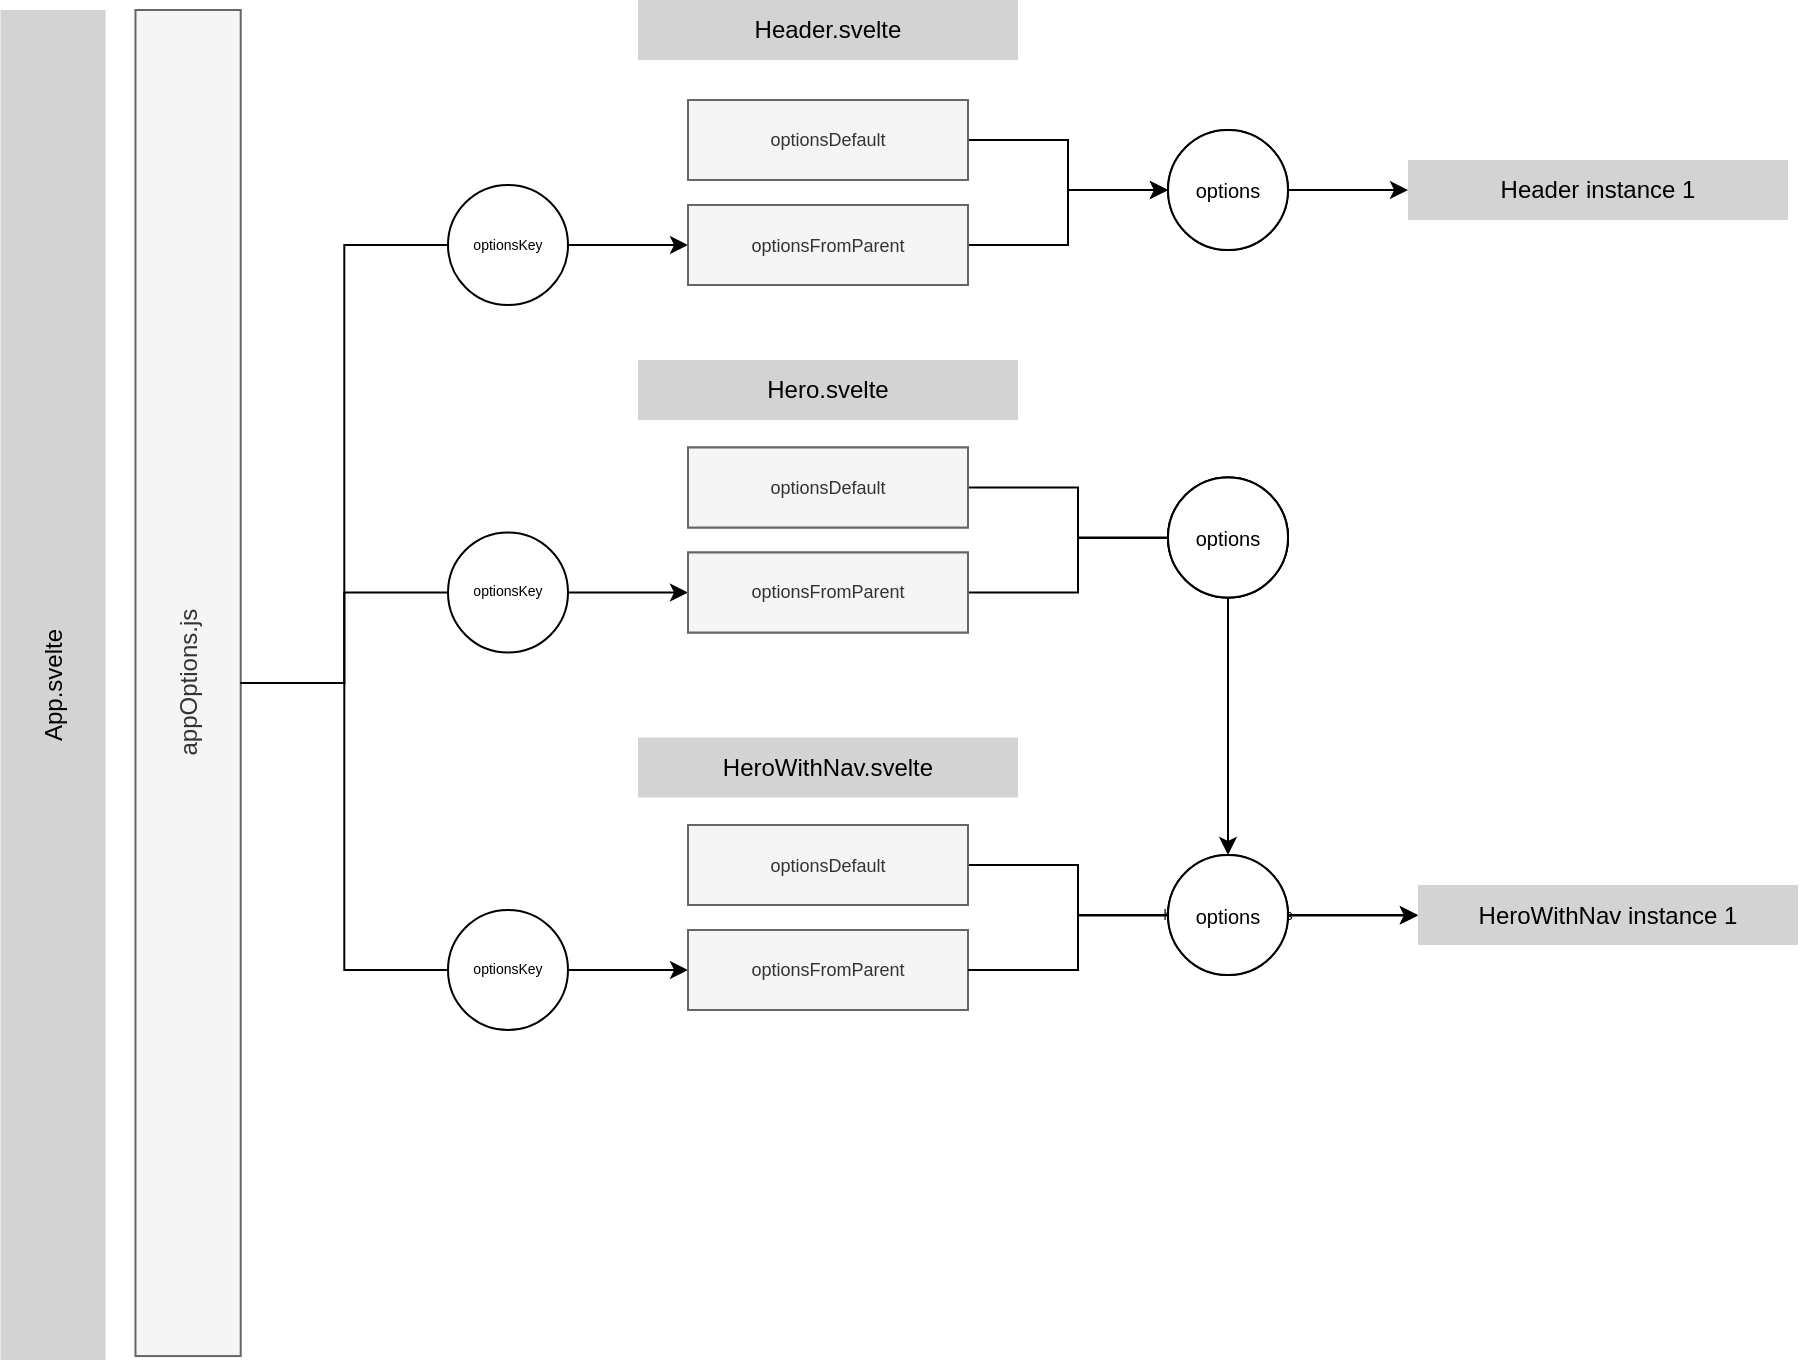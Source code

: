 <mxfile version="20.8.5" type="github">
  <diagram id="IGUBsqEvJBDToRgxuwG9" name="Page-1">
    <mxGraphModel dx="1179" dy="650" grid="1" gridSize="10" guides="1" tooltips="1" connect="1" arrows="1" fold="1" page="1" pageScale="1" pageWidth="1100" pageHeight="1700" math="0" shadow="0">
      <root>
        <mxCell id="0" />
        <mxCell id="1" parent="0" />
        <mxCell id="0CWngfslQhV5JmRdgVPv-1" value="App.svelte" style="text;html=1;strokeColor=none;fillColor=lightGray;align=center;verticalAlign=middle;whiteSpace=wrap;rounded=0;rotation=-90;" parent="1" vertex="1">
          <mxGeometry x="-300" y="326.25" width="675" height="52.5" as="geometry" />
        </mxCell>
        <mxCell id="PyMM_Ea5d_zF53Q1OTcc-1" style="edgeStyle=orthogonalEdgeStyle;rounded=0;orthogonalLoop=1;jettySize=auto;html=1;entryX=0;entryY=0.5;entryDx=0;entryDy=0;startArrow=none;" parent="1" source="p-qXgTiJX87faGTN7LrM-1" target="0CWngfslQhV5JmRdgVPv-7" edge="1">
          <mxGeometry relative="1" as="geometry" />
        </mxCell>
        <mxCell id="PyMM_Ea5d_zF53Q1OTcc-2" style="edgeStyle=orthogonalEdgeStyle;rounded=0;orthogonalLoop=1;jettySize=auto;html=1;entryX=0;entryY=0.5;entryDx=0;entryDy=0;startArrow=none;" parent="1" source="p-qXgTiJX87faGTN7LrM-8" target="0CWngfslQhV5JmRdgVPv-14" edge="1">
          <mxGeometry relative="1" as="geometry" />
        </mxCell>
        <mxCell id="p-qXgTiJX87faGTN7LrM-31" style="edgeStyle=orthogonalEdgeStyle;rounded=0;orthogonalLoop=1;jettySize=auto;html=1;entryX=0;entryY=0.5;entryDx=0;entryDy=0;fontSize=5;startArrow=none;" parent="1" source="p-qXgTiJX87faGTN7LrM-19" target="p-qXgTiJX87faGTN7LrM-16" edge="1">
          <mxGeometry relative="1" as="geometry" />
        </mxCell>
        <mxCell id="0CWngfslQhV5JmRdgVPv-4" value="appOptions.js" style="text;html=1;align=center;verticalAlign=middle;whiteSpace=wrap;rounded=0;rotation=-90;fillColor=#f5f5f5;fontColor=#333333;strokeColor=#666666;" parent="1" vertex="1">
          <mxGeometry x="-231.47" y="325.21" width="673.03" height="52.61" as="geometry" />
        </mxCell>
        <mxCell id="0CWngfslQhV5JmRdgVPv-5" value="Header.svelte" style="text;html=1;strokeColor=none;fillColor=lightGray;align=center;verticalAlign=middle;whiteSpace=wrap;rounded=0;rotation=0;" parent="1" vertex="1">
          <mxGeometry x="330" y="10" width="190" height="30" as="geometry" />
        </mxCell>
        <mxCell id="p-qXgTiJX87faGTN7LrM-4" style="edgeStyle=orthogonalEdgeStyle;rounded=0;orthogonalLoop=1;jettySize=auto;html=1;entryX=0;entryY=0.5;entryDx=0;entryDy=0;fontSize=7;" parent="1" source="0CWngfslQhV5JmRdgVPv-6" target="p-qXgTiJX87faGTN7LrM-3" edge="1">
          <mxGeometry relative="1" as="geometry" />
        </mxCell>
        <mxCell id="0CWngfslQhV5JmRdgVPv-6" value="headerOptionsDefault" style="text;html=1;align=center;verticalAlign=middle;whiteSpace=wrap;rounded=0;rotation=0;fillColor=#f5f5f5;fontColor=#333333;strokeColor=#666666;" parent="1" vertex="1">
          <mxGeometry x="355" y="60" width="140" height="40" as="geometry" />
        </mxCell>
        <mxCell id="p-qXgTiJX87faGTN7LrM-5" style="edgeStyle=orthogonalEdgeStyle;rounded=0;orthogonalLoop=1;jettySize=auto;html=1;entryX=0;entryY=0.5;entryDx=0;entryDy=0;fontSize=7;" parent="1" source="0CWngfslQhV5JmRdgVPv-7" target="p-qXgTiJX87faGTN7LrM-3" edge="1">
          <mxGeometry relative="1" as="geometry" />
        </mxCell>
        <mxCell id="0CWngfslQhV5JmRdgVPv-7" value="heroOptionsFromParent" style="text;html=1;align=center;verticalAlign=middle;whiteSpace=wrap;rounded=0;rotation=0;fillColor=#f5f5f5;fontColor=#333333;strokeColor=#666666;" parent="1" vertex="1">
          <mxGeometry x="355" y="112.5" width="140" height="40" as="geometry" />
        </mxCell>
        <mxCell id="0CWngfslQhV5JmRdgVPv-19" style="edgeStyle=orthogonalEdgeStyle;rounded=0;orthogonalLoop=1;jettySize=auto;html=1;entryX=0.583;entryY=0.688;entryDx=0;entryDy=0;entryPerimeter=0;" parent="1" source="0CWngfslQhV5JmRdgVPv-12" target="p-qXgTiJX87faGTN7LrM-29" edge="1">
          <mxGeometry relative="1" as="geometry">
            <mxPoint x="720.0" y="279.034" as="targetPoint" />
            <Array as="points">
              <mxPoint x="550" y="254" />
              <mxPoint x="550" y="279" />
              <mxPoint x="630" y="279" />
            </Array>
          </mxGeometry>
        </mxCell>
        <mxCell id="0CWngfslQhV5JmRdgVPv-12" value="heroOptionsDefault" style="text;html=1;align=center;verticalAlign=middle;whiteSpace=wrap;rounded=0;rotation=0;fillColor=#f5f5f5;fontColor=#333333;strokeColor=#666666;" parent="1" vertex="1">
          <mxGeometry x="355" y="233.75" width="140" height="40" as="geometry" />
        </mxCell>
        <mxCell id="0CWngfslQhV5JmRdgVPv-14" value="heroOptionsFromParent" style="text;html=1;align=center;verticalAlign=middle;whiteSpace=wrap;rounded=0;rotation=0;fillColor=#f5f5f5;fontColor=#333333;strokeColor=#666666;" parent="1" vertex="1">
          <mxGeometry x="355" y="286.25" width="140" height="40" as="geometry" />
        </mxCell>
        <mxCell id="PyMM_Ea5d_zF53Q1OTcc-4" value="Header instance 1" style="text;html=1;strokeColor=none;fillColor=lightGray;align=center;verticalAlign=middle;whiteSpace=wrap;rounded=0;rotation=0;" parent="1" vertex="1">
          <mxGeometry x="715" y="90" width="190" height="30" as="geometry" />
        </mxCell>
        <mxCell id="p-qXgTiJX87faGTN7LrM-2" value="" style="edgeStyle=orthogonalEdgeStyle;rounded=0;orthogonalLoop=1;jettySize=auto;html=1;entryX=0;entryY=0.5;entryDx=0;entryDy=0;endArrow=none;" parent="1" source="0CWngfslQhV5JmRdgVPv-4" target="p-qXgTiJX87faGTN7LrM-1" edge="1">
          <mxGeometry relative="1" as="geometry">
            <mxPoint x="131.355" y="243.002" as="sourcePoint" />
            <mxPoint x="235.0" y="132.5" as="targetPoint" />
          </mxGeometry>
        </mxCell>
        <mxCell id="p-qXgTiJX87faGTN7LrM-1" value="optionsKey" style="ellipse;whiteSpace=wrap;html=1;fontSize=7;" parent="1" vertex="1">
          <mxGeometry x="235" y="102.5" width="60" height="60" as="geometry" />
        </mxCell>
        <mxCell id="p-qXgTiJX87faGTN7LrM-6" style="edgeStyle=orthogonalEdgeStyle;rounded=0;orthogonalLoop=1;jettySize=auto;html=1;entryX=0;entryY=0.5;entryDx=0;entryDy=0;fontSize=7;" parent="1" source="p-qXgTiJX87faGTN7LrM-3" target="PyMM_Ea5d_zF53Q1OTcc-4" edge="1">
          <mxGeometry relative="1" as="geometry" />
        </mxCell>
        <mxCell id="p-qXgTiJX87faGTN7LrM-3" value="options" style="ellipse;whiteSpace=wrap;html=1;fontSize=5;" parent="1" vertex="1">
          <mxGeometry x="595" y="75" width="60" height="60" as="geometry" />
        </mxCell>
        <mxCell id="p-qXgTiJX87faGTN7LrM-7" value="Hero.svelte" style="text;html=1;strokeColor=none;fillColor=lightGray;align=center;verticalAlign=middle;whiteSpace=wrap;rounded=0;rotation=0;" parent="1" vertex="1">
          <mxGeometry x="330" y="190" width="190" height="30" as="geometry" />
        </mxCell>
        <mxCell id="p-qXgTiJX87faGTN7LrM-9" value="" style="edgeStyle=orthogonalEdgeStyle;rounded=0;orthogonalLoop=1;jettySize=auto;html=1;entryX=0;entryY=0.5;entryDx=0;entryDy=0;endArrow=none;" parent="1" source="0CWngfslQhV5JmRdgVPv-4" target="p-qXgTiJX87faGTN7LrM-8" edge="1">
          <mxGeometry relative="1" as="geometry">
            <mxPoint x="131.35" y="351.515" as="sourcePoint" />
            <mxPoint x="355.0" y="306.25" as="targetPoint" />
          </mxGeometry>
        </mxCell>
        <mxCell id="p-qXgTiJX87faGTN7LrM-8" value="optionsKey" style="ellipse;whiteSpace=wrap;html=1;fontSize=7;" parent="1" vertex="1">
          <mxGeometry x="235" y="276.25" width="60" height="60" as="geometry" />
        </mxCell>
        <mxCell id="p-qXgTiJX87faGTN7LrM-11" value="" style="edgeStyle=orthogonalEdgeStyle;rounded=0;orthogonalLoop=1;jettySize=auto;html=1;entryX=0;entryY=0.5;entryDx=0;entryDy=0;endArrow=none;" parent="1" source="0CWngfslQhV5JmRdgVPv-14" target="p-qXgTiJX87faGTN7LrM-10" edge="1">
          <mxGeometry relative="1" as="geometry">
            <mxPoint x="495.0" y="306.276" as="sourcePoint" />
            <mxPoint x="720.0" y="278.75" as="targetPoint" />
            <Array as="points">
              <mxPoint x="550" y="306" />
              <mxPoint x="550" y="279" />
            </Array>
          </mxGeometry>
        </mxCell>
        <mxCell id="p-qXgTiJX87faGTN7LrM-10" value="headerOptions" style="ellipse;whiteSpace=wrap;html=1;fontSize=7;" parent="1" vertex="1">
          <mxGeometry x="595" y="248.75" width="60" height="60" as="geometry" />
        </mxCell>
        <mxCell id="p-qXgTiJX87faGTN7LrM-13" style="edgeStyle=orthogonalEdgeStyle;rounded=0;orthogonalLoop=1;jettySize=auto;html=1;" parent="1" source="p-qXgTiJX87faGTN7LrM-14" target="p-qXgTiJX87faGTN7LrM-17" edge="1">
          <mxGeometry relative="1" as="geometry">
            <Array as="points">
              <mxPoint x="550" y="442.75" />
              <mxPoint x="550" y="467.75" />
            </Array>
          </mxGeometry>
        </mxCell>
        <mxCell id="p-qXgTiJX87faGTN7LrM-14" value="optionsDefault" style="text;html=1;align=center;verticalAlign=middle;whiteSpace=wrap;rounded=0;rotation=0;fillColor=#f5f5f5;fontColor=#333333;strokeColor=#666666;fontSize=9;" parent="1" vertex="1">
          <mxGeometry x="355" y="422.5" width="140" height="40" as="geometry" />
        </mxCell>
        <mxCell id="p-qXgTiJX87faGTN7LrM-15" style="edgeStyle=orthogonalEdgeStyle;rounded=0;orthogonalLoop=1;jettySize=auto;html=1;entryX=0;entryY=0.5;entryDx=0;entryDy=0;startArrow=none;" parent="1" source="p-qXgTiJX87faGTN7LrM-21" target="p-qXgTiJX87faGTN7LrM-17" edge="1">
          <mxGeometry relative="1" as="geometry" />
        </mxCell>
        <mxCell id="p-qXgTiJX87faGTN7LrM-16" value="optionsFromParent" style="text;html=1;align=center;verticalAlign=middle;whiteSpace=wrap;rounded=0;rotation=0;fillColor=#f5f5f5;fontColor=#333333;strokeColor=#666666;fontSize=9;" parent="1" vertex="1">
          <mxGeometry x="355" y="475" width="140" height="40" as="geometry" />
        </mxCell>
        <mxCell id="p-qXgTiJX87faGTN7LrM-17" value="HeroWithNav instance 1" style="text;html=1;strokeColor=none;fillColor=lightGray;align=center;verticalAlign=middle;whiteSpace=wrap;rounded=0;rotation=0;" parent="1" vertex="1">
          <mxGeometry x="720" y="452.5" width="190" height="30" as="geometry" />
        </mxCell>
        <mxCell id="p-qXgTiJX87faGTN7LrM-18" value="HeroWithNav.svelte" style="text;html=1;strokeColor=none;fillColor=lightGray;align=center;verticalAlign=middle;whiteSpace=wrap;rounded=0;rotation=0;" parent="1" vertex="1">
          <mxGeometry x="330" y="378.75" width="190" height="30" as="geometry" />
        </mxCell>
        <mxCell id="p-qXgTiJX87faGTN7LrM-20" value="" style="edgeStyle=orthogonalEdgeStyle;rounded=0;orthogonalLoop=1;jettySize=auto;html=1;entryX=0;entryY=0.5;entryDx=0;entryDy=0;endArrow=none;" parent="1" source="p-qXgTiJX87faGTN7LrM-16" target="p-qXgTiJX87faGTN7LrM-21" edge="1">
          <mxGeometry relative="1" as="geometry">
            <mxPoint x="495.0" y="495.026" as="sourcePoint" />
            <mxPoint x="720.0" y="467.5" as="targetPoint" />
            <Array as="points">
              <mxPoint x="550" y="494.75" />
              <mxPoint x="550" y="467.75" />
            </Array>
          </mxGeometry>
        </mxCell>
        <mxCell id="p-qXgTiJX87faGTN7LrM-21" value="heroWithNavOptions" style="ellipse;whiteSpace=wrap;html=1;fontSize=7;" parent="1" vertex="1">
          <mxGeometry x="595" y="437.5" width="60" height="60" as="geometry" />
        </mxCell>
        <mxCell id="p-qXgTiJX87faGTN7LrM-22" value="headerOptionsDefault" style="text;html=1;align=center;verticalAlign=middle;whiteSpace=wrap;rounded=0;rotation=0;fillColor=#f5f5f5;fontColor=#333333;strokeColor=#666666;" parent="1" vertex="1">
          <mxGeometry x="355" y="60" width="140" height="40" as="geometry" />
        </mxCell>
        <mxCell id="p-qXgTiJX87faGTN7LrM-23" value="heroOptionsFromParent" style="text;html=1;align=center;verticalAlign=middle;whiteSpace=wrap;rounded=0;rotation=0;fillColor=#f5f5f5;fontColor=#333333;strokeColor=#666666;" parent="1" vertex="1">
          <mxGeometry x="355" y="112.5" width="140" height="40" as="geometry" />
        </mxCell>
        <mxCell id="p-qXgTiJX87faGTN7LrM-24" value="optionsFromParent" style="text;html=1;align=center;verticalAlign=middle;whiteSpace=wrap;rounded=0;rotation=0;fillColor=#f5f5f5;fontColor=#333333;strokeColor=#666666;fontSize=9;" parent="1" vertex="1">
          <mxGeometry x="355" y="286.25" width="140" height="40" as="geometry" />
        </mxCell>
        <mxCell id="p-qXgTiJX87faGTN7LrM-25" value="optionsDefault" style="text;html=1;align=center;verticalAlign=middle;whiteSpace=wrap;rounded=0;rotation=0;fillColor=#f5f5f5;fontColor=#333333;strokeColor=#666666;fontSize=9;" parent="1" vertex="1">
          <mxGeometry x="355" y="233.75" width="140" height="40" as="geometry" />
        </mxCell>
        <mxCell id="p-qXgTiJX87faGTN7LrM-26" value="optionsFromParent" style="text;html=1;align=center;verticalAlign=middle;whiteSpace=wrap;rounded=0;rotation=0;fillColor=#f5f5f5;fontColor=#333333;strokeColor=#666666;fontSize=9;" parent="1" vertex="1">
          <mxGeometry x="355" y="112.5" width="140" height="40" as="geometry" />
        </mxCell>
        <mxCell id="p-qXgTiJX87faGTN7LrM-27" value="optionsDefault" style="text;html=1;align=center;verticalAlign=middle;whiteSpace=wrap;rounded=0;rotation=0;fillColor=#f5f5f5;fontColor=#333333;strokeColor=#666666;fontSize=9;" parent="1" vertex="1">
          <mxGeometry x="355" y="60" width="140" height="40" as="geometry" />
        </mxCell>
        <mxCell id="p-qXgTiJX87faGTN7LrM-28" value="options" style="ellipse;whiteSpace=wrap;html=1;fontSize=10;" parent="1" vertex="1">
          <mxGeometry x="595" y="437.5" width="60" height="60" as="geometry" />
        </mxCell>
        <mxCell id="p-qXgTiJX87faGTN7LrM-33" style="edgeStyle=orthogonalEdgeStyle;rounded=0;orthogonalLoop=1;jettySize=auto;html=1;fontSize=5;" parent="1" source="p-qXgTiJX87faGTN7LrM-29" target="p-qXgTiJX87faGTN7LrM-28" edge="1">
          <mxGeometry relative="1" as="geometry" />
        </mxCell>
        <mxCell id="p-qXgTiJX87faGTN7LrM-29" value="options" style="ellipse;whiteSpace=wrap;html=1;fontSize=5;" parent="1" vertex="1">
          <mxGeometry x="595" y="248.75" width="60" height="60" as="geometry" />
        </mxCell>
        <mxCell id="p-qXgTiJX87faGTN7LrM-32" value="" style="edgeStyle=orthogonalEdgeStyle;rounded=0;orthogonalLoop=1;jettySize=auto;html=1;entryX=0;entryY=0.5;entryDx=0;entryDy=0;fontSize=5;endArrow=none;" parent="1" source="0CWngfslQhV5JmRdgVPv-4" target="p-qXgTiJX87faGTN7LrM-19" edge="1">
          <mxGeometry relative="1" as="geometry">
            <mxPoint x="131.35" y="351.515" as="sourcePoint" />
            <mxPoint x="355.0" y="495" as="targetPoint" />
          </mxGeometry>
        </mxCell>
        <mxCell id="p-qXgTiJX87faGTN7LrM-19" value="optionsKey" style="ellipse;whiteSpace=wrap;html=1;fontSize=7;" parent="1" vertex="1">
          <mxGeometry x="235" y="465" width="60" height="60" as="geometry" />
        </mxCell>
        <mxCell id="ZuZ85v1Pw2oJlL-uchCE-1" value="options" style="ellipse;whiteSpace=wrap;html=1;fontSize=10;" vertex="1" parent="1">
          <mxGeometry x="595" y="75" width="60" height="60" as="geometry" />
        </mxCell>
        <mxCell id="ZuZ85v1Pw2oJlL-uchCE-2" value="options" style="ellipse;whiteSpace=wrap;html=1;fontSize=10;" vertex="1" parent="1">
          <mxGeometry x="595" y="248.75" width="60" height="60" as="geometry" />
        </mxCell>
      </root>
    </mxGraphModel>
  </diagram>
</mxfile>
